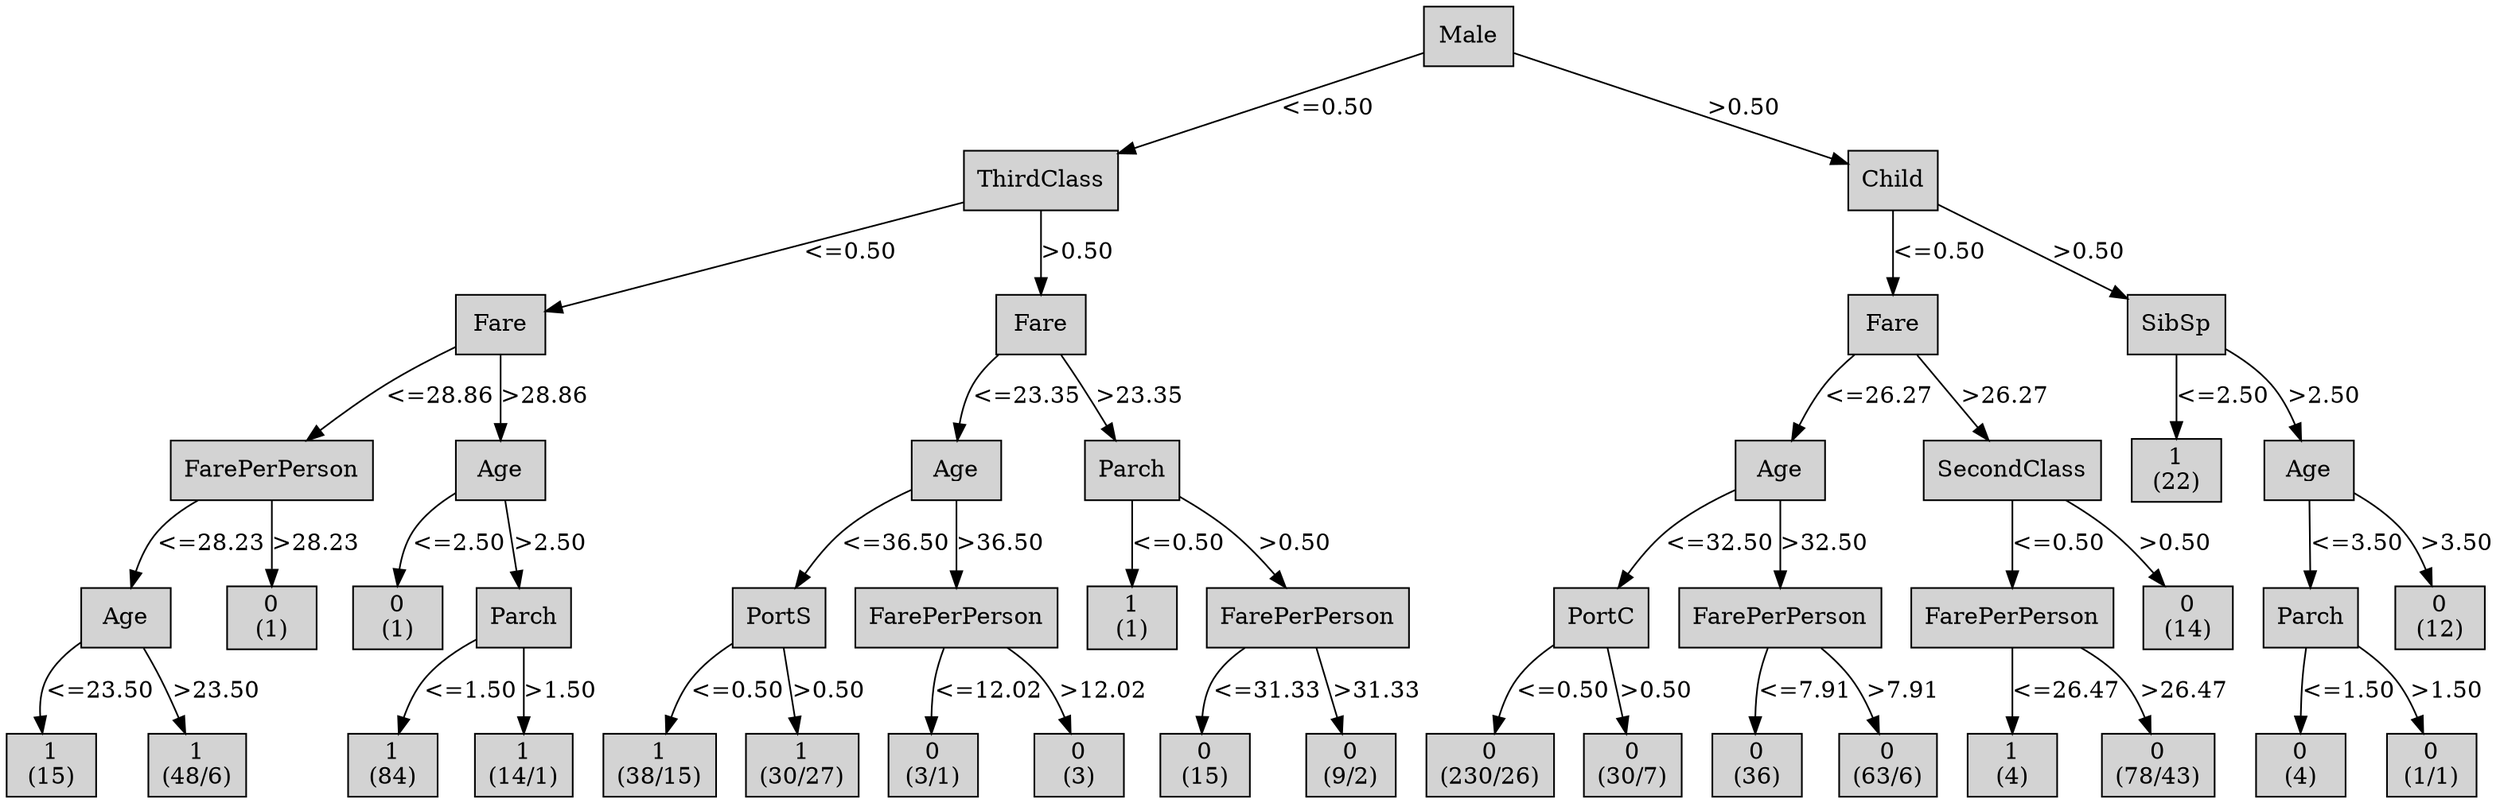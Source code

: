 digraph ID3_Tree {
"0" [shape=box, style=filled, label="Male
", weight=1]
"1" [shape=box, style=filled, label="ThirdClass
", weight=2]
0 -> 1 [ label = "<=0.50"];
"2" [shape=box, style=filled, label="Fare
", weight=3]
1 -> 2 [ label = "<=0.50"];
"3" [shape=box, style=filled, label="FarePerPerson
", weight=4]
2 -> 3 [ label = "<=28.86"];
"4" [shape=box, style=filled, label="Age
", weight=5]
3 -> 4 [ label = "<=28.23"];
"5" [shape=box, style=filled, label="1
(15)
", weight=6]
4 -> 5 [ label = "<=23.50"];
"6" [shape=box, style=filled, label="1
(48/6)
", weight=6]
4 -> 6 [ label = ">23.50"];
"7" [shape=box, style=filled, label="0
(1)
", weight=5]
3 -> 7 [ label = ">28.23"];
"8" [shape=box, style=filled, label="Age
", weight=4]
2 -> 8 [ label = ">28.86"];
"9" [shape=box, style=filled, label="0
(1)
", weight=5]
8 -> 9 [ label = "<=2.50"];
"10" [shape=box, style=filled, label="Parch
", weight=5]
8 -> 10 [ label = ">2.50"];
"11" [shape=box, style=filled, label="1
(84)
", weight=6]
10 -> 11 [ label = "<=1.50"];
"12" [shape=box, style=filled, label="1
(14/1)
", weight=6]
10 -> 12 [ label = ">1.50"];
"13" [shape=box, style=filled, label="Fare
", weight=3]
1 -> 13 [ label = ">0.50"];
"14" [shape=box, style=filled, label="Age
", weight=4]
13 -> 14 [ label = "<=23.35"];
"15" [shape=box, style=filled, label="PortS
", weight=5]
14 -> 15 [ label = "<=36.50"];
"16" [shape=box, style=filled, label="1
(38/15)
", weight=6]
15 -> 16 [ label = "<=0.50"];
"17" [shape=box, style=filled, label="1
(30/27)
", weight=6]
15 -> 17 [ label = ">0.50"];
"18" [shape=box, style=filled, label="FarePerPerson
", weight=5]
14 -> 18 [ label = ">36.50"];
"19" [shape=box, style=filled, label="0
(3/1)
", weight=6]
18 -> 19 [ label = "<=12.02"];
"20" [shape=box, style=filled, label="0
(3)
", weight=6]
18 -> 20 [ label = ">12.02"];
"21" [shape=box, style=filled, label="Parch
", weight=4]
13 -> 21 [ label = ">23.35"];
"22" [shape=box, style=filled, label="1
(1)
", weight=5]
21 -> 22 [ label = "<=0.50"];
"23" [shape=box, style=filled, label="FarePerPerson
", weight=5]
21 -> 23 [ label = ">0.50"];
"24" [shape=box, style=filled, label="0
(15)
", weight=6]
23 -> 24 [ label = "<=31.33"];
"25" [shape=box, style=filled, label="0
(9/2)
", weight=6]
23 -> 25 [ label = ">31.33"];
"26" [shape=box, style=filled, label="Child
", weight=2]
0 -> 26 [ label = ">0.50"];
"27" [shape=box, style=filled, label="Fare
", weight=3]
26 -> 27 [ label = "<=0.50"];
"28" [shape=box, style=filled, label="Age
", weight=4]
27 -> 28 [ label = "<=26.27"];
"29" [shape=box, style=filled, label="PortC
", weight=5]
28 -> 29 [ label = "<=32.50"];
"30" [shape=box, style=filled, label="0
(230/26)
", weight=6]
29 -> 30 [ label = "<=0.50"];
"31" [shape=box, style=filled, label="0
(30/7)
", weight=6]
29 -> 31 [ label = ">0.50"];
"32" [shape=box, style=filled, label="FarePerPerson
", weight=5]
28 -> 32 [ label = ">32.50"];
"33" [shape=box, style=filled, label="0
(36)
", weight=6]
32 -> 33 [ label = "<=7.91"];
"34" [shape=box, style=filled, label="0
(63/6)
", weight=6]
32 -> 34 [ label = ">7.91"];
"35" [shape=box, style=filled, label="SecondClass
", weight=4]
27 -> 35 [ label = ">26.27"];
"36" [shape=box, style=filled, label="FarePerPerson
", weight=5]
35 -> 36 [ label = "<=0.50"];
"37" [shape=box, style=filled, label="1
(4)
", weight=6]
36 -> 37 [ label = "<=26.47"];
"38" [shape=box, style=filled, label="0
(78/43)
", weight=6]
36 -> 38 [ label = ">26.47"];
"39" [shape=box, style=filled, label="0
(14)
", weight=5]
35 -> 39 [ label = ">0.50"];
"40" [shape=box, style=filled, label="SibSp
", weight=3]
26 -> 40 [ label = ">0.50"];
"41" [shape=box, style=filled, label="1
(22)
", weight=4]
40 -> 41 [ label = "<=2.50"];
"42" [shape=box, style=filled, label="Age
", weight=4]
40 -> 42 [ label = ">2.50"];
"43" [shape=box, style=filled, label="Parch
", weight=5]
42 -> 43 [ label = "<=3.50"];
"44" [shape=box, style=filled, label="0
(4)
", weight=6]
43 -> 44 [ label = "<=1.50"];
"45" [shape=box, style=filled, label="0
(1/1)
", weight=6]
43 -> 45 [ label = ">1.50"];
"46" [shape=box, style=filled, label="0
(12)
", weight=5]
42 -> 46 [ label = ">3.50"];
{rank=same; 0;};
{rank=same; 1;26;};
{rank=same; 2;13;27;40;};
{rank=same; 3;8;14;21;28;35;41;42;};
{rank=same; 4;7;9;10;15;18;22;23;29;32;36;39;43;46;};
{rank=same; 5;6;11;12;16;17;19;20;24;25;30;31;33;34;37;38;44;45;};
}